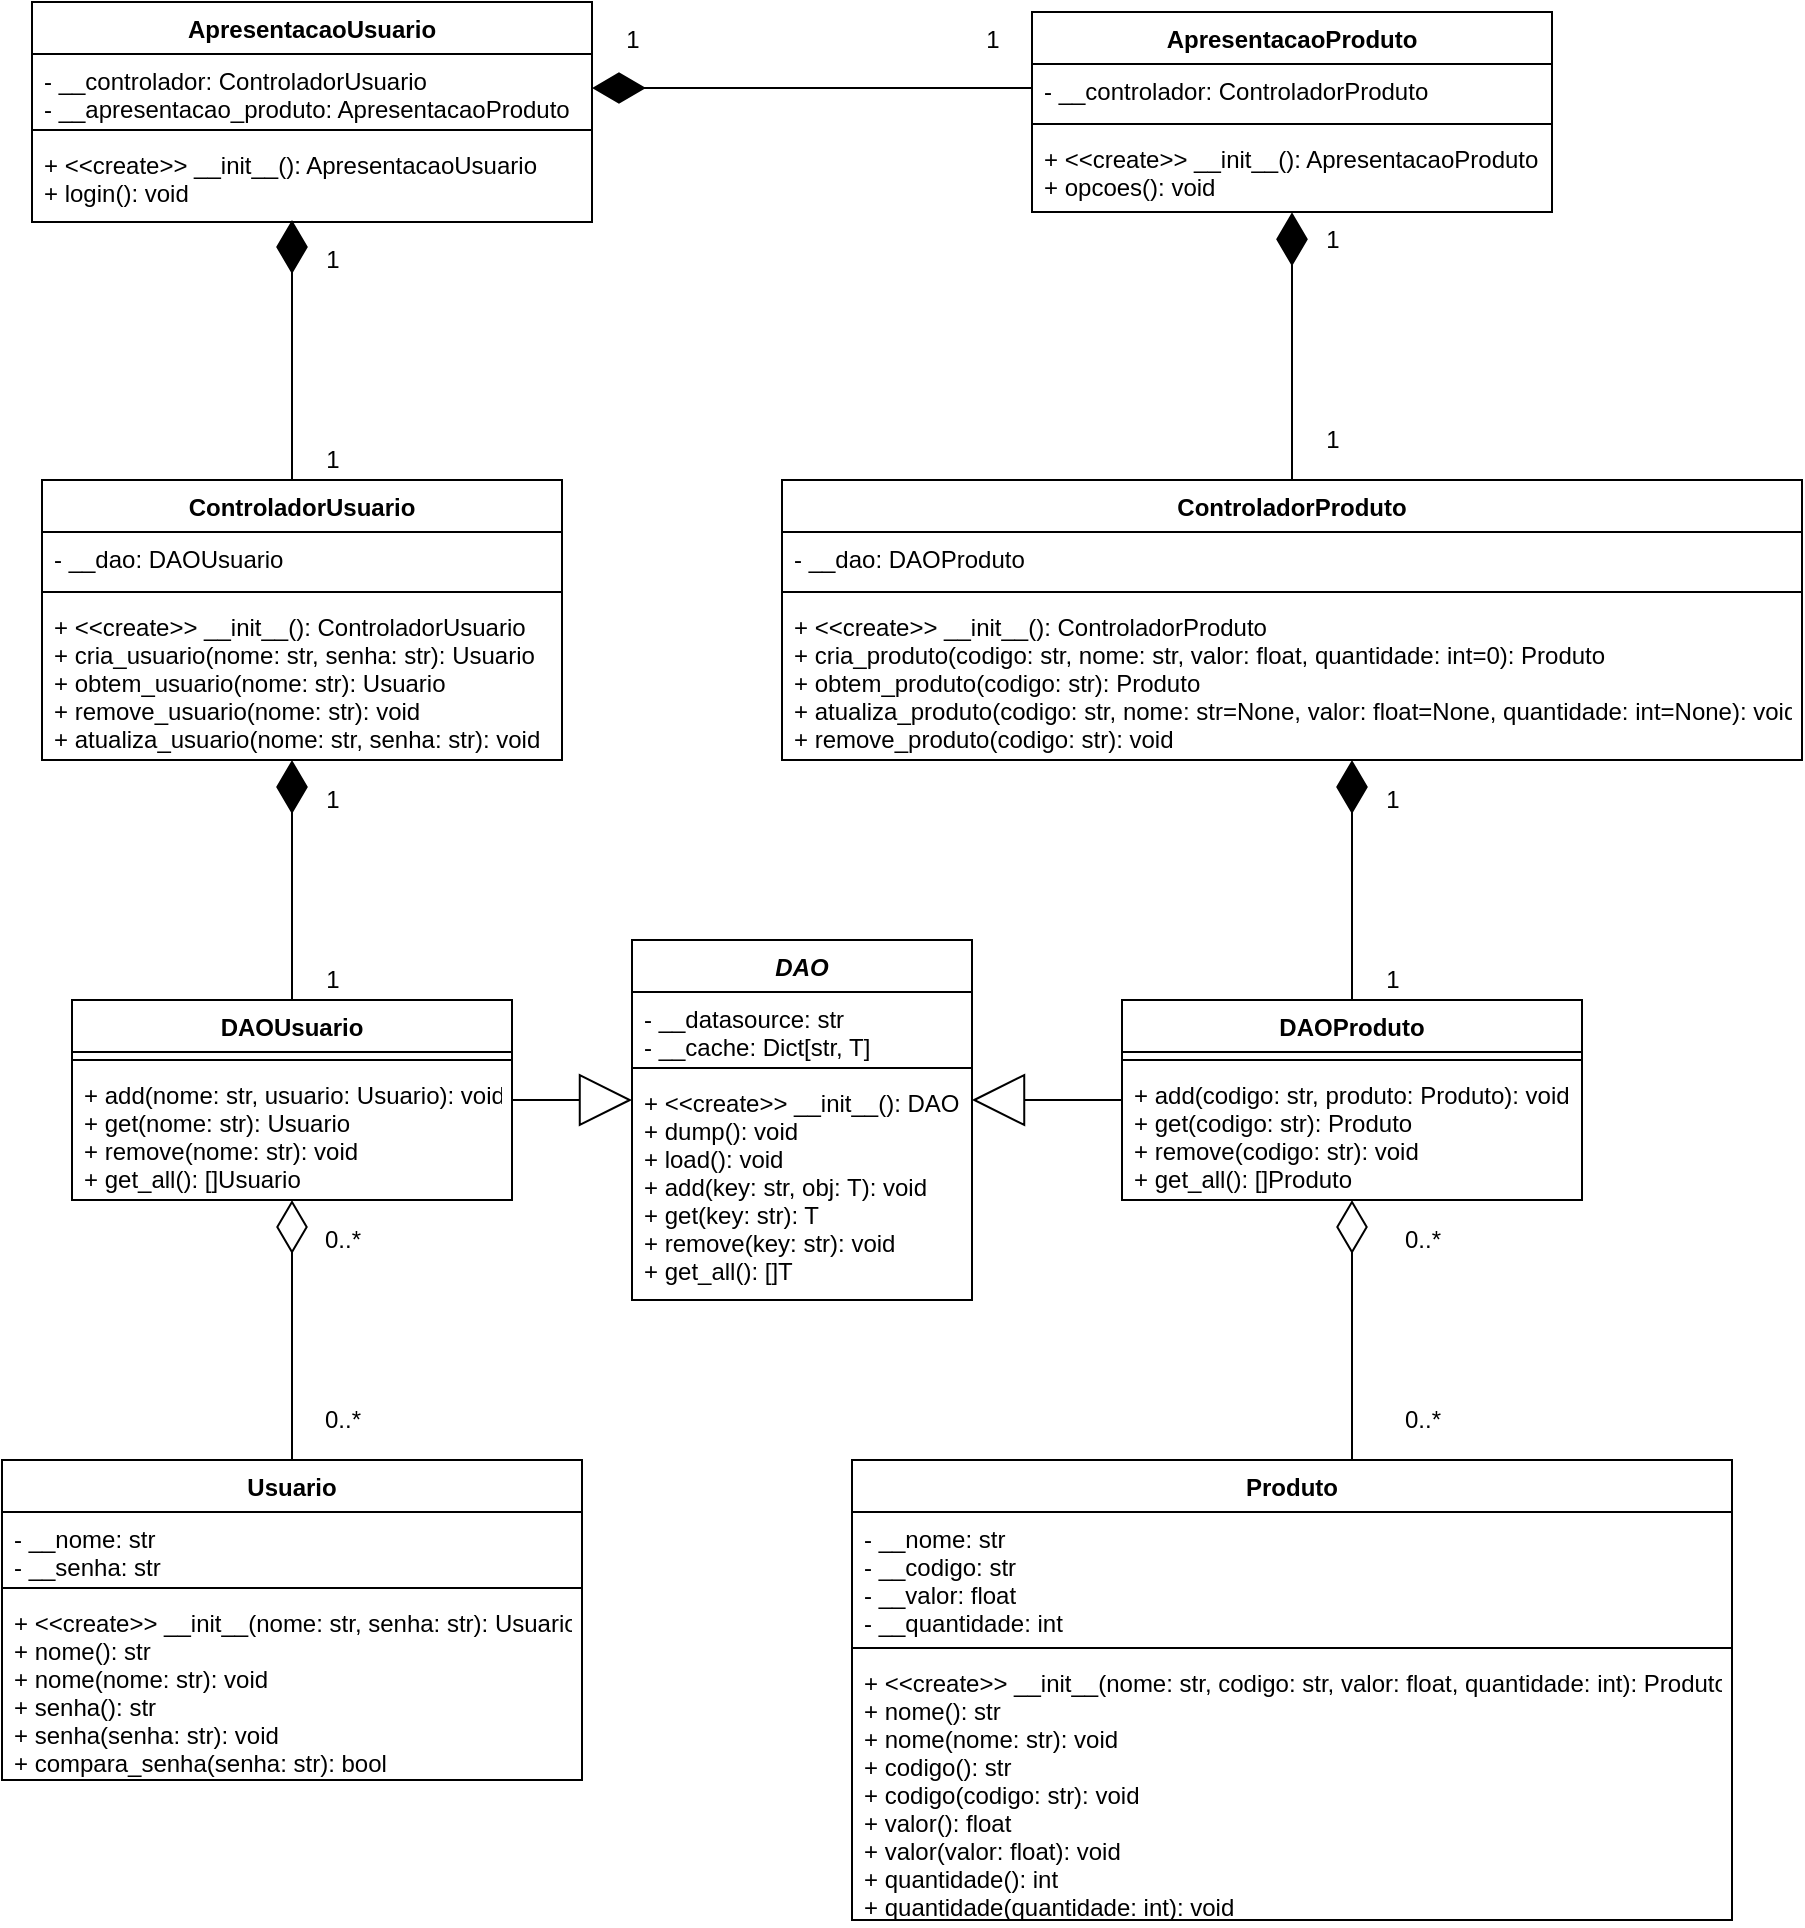 <mxfile version="14.9.5" type="device"><diagram id="xESPbtG9BcrLmHbSte3v" name="Page-1"><mxGraphModel dx="1736" dy="926" grid="1" gridSize="10" guides="1" tooltips="1" connect="1" arrows="1" fold="1" page="1" pageScale="1" pageWidth="850" pageHeight="1100" math="0" shadow="0"><root><mxCell id="0"/><mxCell id="1" parent="0"/><mxCell id="spooTfYoWYVpRWsJJKMv-37" value="ApresentacaoUsuario" style="swimlane;fontStyle=1;align=center;verticalAlign=top;childLayout=stackLayout;horizontal=1;startSize=26;horizontalStack=0;resizeParent=1;resizeParentMax=0;resizeLast=0;collapsible=1;marginBottom=0;" parent="1" vertex="1"><mxGeometry x="240" y="41" width="280" height="110" as="geometry"/></mxCell><mxCell id="spooTfYoWYVpRWsJJKMv-38" value="- __controlador: ControladorUsuario&#xA;- __apresentacao_produto: ApresentacaoProduto" style="text;strokeColor=none;fillColor=none;align=left;verticalAlign=top;spacingLeft=4;spacingRight=4;overflow=hidden;rotatable=0;points=[[0,0.5],[1,0.5]];portConstraint=eastwest;" parent="spooTfYoWYVpRWsJJKMv-37" vertex="1"><mxGeometry y="26" width="280" height="34" as="geometry"/></mxCell><mxCell id="spooTfYoWYVpRWsJJKMv-39" value="" style="line;strokeWidth=1;fillColor=none;align=left;verticalAlign=middle;spacingTop=-1;spacingLeft=3;spacingRight=3;rotatable=0;labelPosition=right;points=[];portConstraint=eastwest;" parent="spooTfYoWYVpRWsJJKMv-37" vertex="1"><mxGeometry y="60" width="280" height="8" as="geometry"/></mxCell><mxCell id="spooTfYoWYVpRWsJJKMv-40" value="+ &lt;&lt;create&gt;&gt; __init__(): ApresentacaoUsuario&#xA;+ login(): void" style="text;strokeColor=none;fillColor=none;align=left;verticalAlign=top;spacingLeft=4;spacingRight=4;overflow=hidden;rotatable=0;points=[[0,0.5],[1,0.5]];portConstraint=eastwest;" parent="spooTfYoWYVpRWsJJKMv-37" vertex="1"><mxGeometry y="68" width="280" height="42" as="geometry"/></mxCell><mxCell id="spooTfYoWYVpRWsJJKMv-126" style="edgeStyle=orthogonalEdgeStyle;rounded=0;orthogonalLoop=1;jettySize=auto;html=1;startArrow=none;startFill=0;endArrow=diamondThin;endFill=1;startSize=24;endSize=24;" parent="1" source="spooTfYoWYVpRWsJJKMv-66" target="spooTfYoWYVpRWsJJKMv-38" edge="1"><mxGeometry relative="1" as="geometry"><Array as="points"><mxPoint x="680" y="84"/><mxPoint x="680" y="84"/></Array></mxGeometry></mxCell><mxCell id="spooTfYoWYVpRWsJJKMv-66" value="ApresentacaoProduto" style="swimlane;fontStyle=1;align=center;verticalAlign=top;childLayout=stackLayout;horizontal=1;startSize=26;horizontalStack=0;resizeParent=1;resizeParentMax=0;resizeLast=0;collapsible=1;marginBottom=0;" parent="1" vertex="1"><mxGeometry x="740" y="46" width="260" height="100" as="geometry"/></mxCell><mxCell id="spooTfYoWYVpRWsJJKMv-67" value="- __controlador: ControladorProduto" style="text;strokeColor=none;fillColor=none;align=left;verticalAlign=top;spacingLeft=4;spacingRight=4;overflow=hidden;rotatable=0;points=[[0,0.5],[1,0.5]];portConstraint=eastwest;" parent="spooTfYoWYVpRWsJJKMv-66" vertex="1"><mxGeometry y="26" width="260" height="26" as="geometry"/></mxCell><mxCell id="spooTfYoWYVpRWsJJKMv-68" value="" style="line;strokeWidth=1;fillColor=none;align=left;verticalAlign=middle;spacingTop=-1;spacingLeft=3;spacingRight=3;rotatable=0;labelPosition=right;points=[];portConstraint=eastwest;" parent="spooTfYoWYVpRWsJJKMv-66" vertex="1"><mxGeometry y="52" width="260" height="8" as="geometry"/></mxCell><mxCell id="spooTfYoWYVpRWsJJKMv-69" value="+ &lt;&lt;create&gt;&gt; __init__(): ApresentacaoProduto&#xA;+ opcoes(): void" style="text;strokeColor=none;fillColor=none;align=left;verticalAlign=top;spacingLeft=4;spacingRight=4;overflow=hidden;rotatable=0;points=[[0,0.5],[1,0.5]];portConstraint=eastwest;" parent="spooTfYoWYVpRWsJJKMv-66" vertex="1"><mxGeometry y="60" width="260" height="40" as="geometry"/></mxCell><mxCell id="spooTfYoWYVpRWsJJKMv-130" value="1" style="text;html=1;align=center;verticalAlign=middle;resizable=0;points=[];autosize=1;strokeColor=none;" parent="1" vertex="1"><mxGeometry x="530" y="50" width="20" height="20" as="geometry"/></mxCell><mxCell id="spooTfYoWYVpRWsJJKMv-131" value="1" style="text;html=1;align=center;verticalAlign=middle;resizable=0;points=[];autosize=1;strokeColor=none;" parent="1" vertex="1"><mxGeometry x="710" y="50" width="20" height="20" as="geometry"/></mxCell><mxCell id="XayzdrTJDVy0ey67G-hG-1" value="DAO" style="swimlane;fontStyle=3;align=center;verticalAlign=top;childLayout=stackLayout;horizontal=1;startSize=26;horizontalStack=0;resizeParent=1;resizeParentMax=0;resizeLast=0;collapsible=1;marginBottom=0;" parent="1" vertex="1"><mxGeometry x="540" y="510" width="170" height="180" as="geometry"/></mxCell><mxCell id="XayzdrTJDVy0ey67G-hG-2" value="- __datasource: str&#xA;- __cache: Dict[str, T]" style="text;strokeColor=none;fillColor=none;align=left;verticalAlign=top;spacingLeft=4;spacingRight=4;overflow=hidden;rotatable=0;points=[[0,0.5],[1,0.5]];portConstraint=eastwest;" parent="XayzdrTJDVy0ey67G-hG-1" vertex="1"><mxGeometry y="26" width="170" height="34" as="geometry"/></mxCell><mxCell id="XayzdrTJDVy0ey67G-hG-3" value="" style="line;strokeWidth=1;fillColor=none;align=left;verticalAlign=middle;spacingTop=-1;spacingLeft=3;spacingRight=3;rotatable=0;labelPosition=right;points=[];portConstraint=eastwest;" parent="XayzdrTJDVy0ey67G-hG-1" vertex="1"><mxGeometry y="60" width="170" height="8" as="geometry"/></mxCell><mxCell id="XayzdrTJDVy0ey67G-hG-4" value="+ &lt;&lt;create&gt;&gt; __init__(): DAO&#xA;+ dump(): void&#xA;+ load(): void&#xA;+ add(key: str, obj: T): void&#xA;+ get(key: str): T&#xA;+ remove(key: str): void&#xA;+ get_all(): []T" style="text;strokeColor=none;fillColor=none;align=left;verticalAlign=top;spacingLeft=4;spacingRight=4;overflow=hidden;rotatable=0;points=[[0,0.5],[1,0.5]];portConstraint=eastwest;" parent="XayzdrTJDVy0ey67G-hG-1" vertex="1"><mxGeometry y="68" width="170" height="112" as="geometry"/></mxCell><mxCell id="XayzdrTJDVy0ey67G-hG-38" style="edgeStyle=orthogonalEdgeStyle;rounded=0;orthogonalLoop=1;jettySize=auto;html=1;endArrow=diamondThin;endFill=1;endSize=24;" parent="1" source="XayzdrTJDVy0ey67G-hG-6" target="XayzdrTJDVy0ey67G-hG-15" edge="1"><mxGeometry relative="1" as="geometry"><Array as="points"><mxPoint x="370" y="460"/><mxPoint x="370" y="460"/></Array></mxGeometry></mxCell><mxCell id="XayzdrTJDVy0ey67G-hG-43" style="edgeStyle=orthogonalEdgeStyle;rounded=0;orthogonalLoop=1;jettySize=auto;html=1;endArrow=block;endFill=0;endSize=24;" parent="1" source="XayzdrTJDVy0ey67G-hG-6" target="XayzdrTJDVy0ey67G-hG-1" edge="1"><mxGeometry relative="1" as="geometry"><Array as="points"><mxPoint x="510" y="590"/><mxPoint x="510" y="590"/></Array></mxGeometry></mxCell><mxCell id="XayzdrTJDVy0ey67G-hG-6" value="DAOUsuario" style="swimlane;fontStyle=1;align=center;verticalAlign=top;childLayout=stackLayout;horizontal=1;startSize=26;horizontalStack=0;resizeParent=1;resizeParentMax=0;resizeLast=0;collapsible=1;marginBottom=0;" parent="1" vertex="1"><mxGeometry x="260" y="540" width="220" height="100" as="geometry"/></mxCell><mxCell id="XayzdrTJDVy0ey67G-hG-8" value="" style="line;strokeWidth=1;fillColor=none;align=left;verticalAlign=middle;spacingTop=-1;spacingLeft=3;spacingRight=3;rotatable=0;labelPosition=right;points=[];portConstraint=eastwest;" parent="XayzdrTJDVy0ey67G-hG-6" vertex="1"><mxGeometry y="26" width="220" height="8" as="geometry"/></mxCell><mxCell id="XayzdrTJDVy0ey67G-hG-9" value="+ add(nome: str, usuario: Usuario): void&#xA;+ get(nome: str): Usuario&#xA;+ remove(nome: str): void&#xA;+ get_all(): []Usuario&#xA;" style="text;strokeColor=none;fillColor=none;align=left;verticalAlign=top;spacingLeft=4;spacingRight=4;overflow=hidden;rotatable=0;points=[[0,0.5],[1,0.5]];portConstraint=eastwest;" parent="XayzdrTJDVy0ey67G-hG-6" vertex="1"><mxGeometry y="34" width="220" height="66" as="geometry"/></mxCell><mxCell id="XayzdrTJDVy0ey67G-hG-41" style="edgeStyle=orthogonalEdgeStyle;rounded=0;orthogonalLoop=1;jettySize=auto;html=1;endArrow=diamondThin;endFill=1;endSize=24;" parent="1" source="XayzdrTJDVy0ey67G-hG-10" target="XayzdrTJDVy0ey67G-hG-25" edge="1"><mxGeometry relative="1" as="geometry"><Array as="points"><mxPoint x="900" y="460"/><mxPoint x="900" y="460"/></Array></mxGeometry></mxCell><mxCell id="XayzdrTJDVy0ey67G-hG-42" style="edgeStyle=orthogonalEdgeStyle;rounded=0;orthogonalLoop=1;jettySize=auto;html=1;endArrow=block;endFill=0;endSize=24;" parent="1" source="XayzdrTJDVy0ey67G-hG-10" target="XayzdrTJDVy0ey67G-hG-4" edge="1"><mxGeometry relative="1" as="geometry"><Array as="points"><mxPoint x="740" y="590"/><mxPoint x="740" y="590"/></Array></mxGeometry></mxCell><mxCell id="XayzdrTJDVy0ey67G-hG-10" value="DAOProduto" style="swimlane;fontStyle=1;align=center;verticalAlign=top;childLayout=stackLayout;horizontal=1;startSize=26;horizontalStack=0;resizeParent=1;resizeParentMax=0;resizeLast=0;collapsible=1;marginBottom=0;" parent="1" vertex="1"><mxGeometry x="785" y="540" width="230" height="100" as="geometry"/></mxCell><mxCell id="XayzdrTJDVy0ey67G-hG-12" value="" style="line;strokeWidth=1;fillColor=none;align=left;verticalAlign=middle;spacingTop=-1;spacingLeft=3;spacingRight=3;rotatable=0;labelPosition=right;points=[];portConstraint=eastwest;" parent="XayzdrTJDVy0ey67G-hG-10" vertex="1"><mxGeometry y="26" width="230" height="8" as="geometry"/></mxCell><mxCell id="XayzdrTJDVy0ey67G-hG-13" value="+ add(codigo: str, produto: Produto): void&#xA;+ get(codigo: str): Produto&#xA;+ remove(codigo: str): void&#xA;+ get_all(): []Produto&#xA;" style="text;strokeColor=none;fillColor=none;align=left;verticalAlign=top;spacingLeft=4;spacingRight=4;overflow=hidden;rotatable=0;points=[[0,0.5],[1,0.5]];portConstraint=eastwest;" parent="XayzdrTJDVy0ey67G-hG-10" vertex="1"><mxGeometry y="34" width="230" height="66" as="geometry"/></mxCell><mxCell id="XayzdrTJDVy0ey67G-hG-37" style="edgeStyle=orthogonalEdgeStyle;rounded=0;orthogonalLoop=1;jettySize=auto;html=1;endArrow=diamondThin;endFill=1;endSize=24;" parent="1" source="XayzdrTJDVy0ey67G-hG-15" edge="1"><mxGeometry relative="1" as="geometry"><mxPoint x="370" y="150" as="targetPoint"/><Array as="points"><mxPoint x="370" y="250"/><mxPoint x="370" y="250"/></Array></mxGeometry></mxCell><mxCell id="XayzdrTJDVy0ey67G-hG-15" value="ControladorUsuario" style="swimlane;fontStyle=1;align=center;verticalAlign=top;childLayout=stackLayout;horizontal=1;startSize=26;horizontalStack=0;resizeParent=1;resizeParentMax=0;resizeLast=0;collapsible=1;marginBottom=0;" parent="1" vertex="1"><mxGeometry x="245" y="280" width="260" height="140" as="geometry"/></mxCell><mxCell id="XayzdrTJDVy0ey67G-hG-16" value="- __dao: DAOUsuario" style="text;strokeColor=none;fillColor=none;align=left;verticalAlign=top;spacingLeft=4;spacingRight=4;overflow=hidden;rotatable=0;points=[[0,0.5],[1,0.5]];portConstraint=eastwest;" parent="XayzdrTJDVy0ey67G-hG-15" vertex="1"><mxGeometry y="26" width="260" height="26" as="geometry"/></mxCell><mxCell id="XayzdrTJDVy0ey67G-hG-17" value="" style="line;strokeWidth=1;fillColor=none;align=left;verticalAlign=middle;spacingTop=-1;spacingLeft=3;spacingRight=3;rotatable=0;labelPosition=right;points=[];portConstraint=eastwest;" parent="XayzdrTJDVy0ey67G-hG-15" vertex="1"><mxGeometry y="52" width="260" height="8" as="geometry"/></mxCell><mxCell id="XayzdrTJDVy0ey67G-hG-18" value="+ &lt;&lt;create&gt;&gt; __init__(): ControladorUsuario&#xA;+ cria_usuario(nome: str, senha: str): Usuario&#xA;+ obtem_usuario(nome: str): Usuario&#xA;+ remove_usuario(nome: str): void&#xA;+ atualiza_usuario(nome: str, senha: str): void&#xA;" style="text;strokeColor=none;fillColor=none;align=left;verticalAlign=top;spacingLeft=4;spacingRight=4;overflow=hidden;rotatable=0;points=[[0,0.5],[1,0.5]];portConstraint=eastwest;" parent="XayzdrTJDVy0ey67G-hG-15" vertex="1"><mxGeometry y="60" width="260" height="80" as="geometry"/></mxCell><mxCell id="XayzdrTJDVy0ey67G-hG-39" style="edgeStyle=orthogonalEdgeStyle;rounded=0;orthogonalLoop=1;jettySize=auto;html=1;endArrow=diamondThin;endFill=0;endSize=24;" parent="1" source="XayzdrTJDVy0ey67G-hG-19" target="XayzdrTJDVy0ey67G-hG-6" edge="1"><mxGeometry relative="1" as="geometry"/></mxCell><mxCell id="XayzdrTJDVy0ey67G-hG-19" value="Usuario" style="swimlane;fontStyle=1;align=center;verticalAlign=top;childLayout=stackLayout;horizontal=1;startSize=26;horizontalStack=0;resizeParent=1;resizeParentMax=0;resizeLast=0;collapsible=1;marginBottom=0;" parent="1" vertex="1"><mxGeometry x="225" y="770" width="290" height="160" as="geometry"/></mxCell><mxCell id="XayzdrTJDVy0ey67G-hG-20" value="- __nome: str&#xA;- __senha: str" style="text;strokeColor=none;fillColor=none;align=left;verticalAlign=top;spacingLeft=4;spacingRight=4;overflow=hidden;rotatable=0;points=[[0,0.5],[1,0.5]];portConstraint=eastwest;" parent="XayzdrTJDVy0ey67G-hG-19" vertex="1"><mxGeometry y="26" width="290" height="34" as="geometry"/></mxCell><mxCell id="XayzdrTJDVy0ey67G-hG-21" value="" style="line;strokeWidth=1;fillColor=none;align=left;verticalAlign=middle;spacingTop=-1;spacingLeft=3;spacingRight=3;rotatable=0;labelPosition=right;points=[];portConstraint=eastwest;" parent="XayzdrTJDVy0ey67G-hG-19" vertex="1"><mxGeometry y="60" width="290" height="8" as="geometry"/></mxCell><mxCell id="XayzdrTJDVy0ey67G-hG-22" value="+ &lt;&lt;create&gt;&gt; __init__(nome: str, senha: str): Usuario&#xA;+ nome(): str&#xA;+ nome(nome: str): void&#xA;+ senha(): str&#xA;+ senha(senha: str): void&#xA;+ compara_senha(senha: str): bool&#xA;" style="text;strokeColor=none;fillColor=none;align=left;verticalAlign=top;spacingLeft=4;spacingRight=4;overflow=hidden;rotatable=0;points=[[0,0.5],[1,0.5]];portConstraint=eastwest;" parent="XayzdrTJDVy0ey67G-hG-19" vertex="1"><mxGeometry y="68" width="290" height="92" as="geometry"/></mxCell><mxCell id="XayzdrTJDVy0ey67G-hG-36" style="edgeStyle=orthogonalEdgeStyle;rounded=0;orthogonalLoop=1;jettySize=auto;html=1;entryX=0.5;entryY=1.004;entryDx=0;entryDy=0;entryPerimeter=0;endArrow=diamondThin;endFill=1;endSize=24;" parent="1" source="XayzdrTJDVy0ey67G-hG-25" target="spooTfYoWYVpRWsJJKMv-69" edge="1"><mxGeometry relative="1" as="geometry"/></mxCell><mxCell id="XayzdrTJDVy0ey67G-hG-25" value="ControladorProduto" style="swimlane;fontStyle=1;align=center;verticalAlign=top;childLayout=stackLayout;horizontal=1;startSize=26;horizontalStack=0;resizeParent=1;resizeParentMax=0;resizeLast=0;collapsible=1;marginBottom=0;" parent="1" vertex="1"><mxGeometry x="615" y="280" width="510" height="140" as="geometry"/></mxCell><mxCell id="XayzdrTJDVy0ey67G-hG-26" value="- __dao: DAOProduto" style="text;strokeColor=none;fillColor=none;align=left;verticalAlign=top;spacingLeft=4;spacingRight=4;overflow=hidden;rotatable=0;points=[[0,0.5],[1,0.5]];portConstraint=eastwest;" parent="XayzdrTJDVy0ey67G-hG-25" vertex="1"><mxGeometry y="26" width="510" height="26" as="geometry"/></mxCell><mxCell id="XayzdrTJDVy0ey67G-hG-27" value="" style="line;strokeWidth=1;fillColor=none;align=left;verticalAlign=middle;spacingTop=-1;spacingLeft=3;spacingRight=3;rotatable=0;labelPosition=right;points=[];portConstraint=eastwest;" parent="XayzdrTJDVy0ey67G-hG-25" vertex="1"><mxGeometry y="52" width="510" height="8" as="geometry"/></mxCell><mxCell id="XayzdrTJDVy0ey67G-hG-28" value="+ &lt;&lt;create&gt;&gt; __init__(): ControladorProduto&#xA;+ cria_produto(codigo: str, nome: str, valor: float, quantidade: int=0): Produto&#xA;+ obtem_produto(codigo: str): Produto&#xA;+ atualiza_produto(codigo: str, nome: str=None, valor: float=None, quantidade: int=None): void&#xA;+ remove_produto(codigo: str): void&#xA;" style="text;strokeColor=none;fillColor=none;align=left;verticalAlign=top;spacingLeft=4;spacingRight=4;overflow=hidden;rotatable=0;points=[[0,0.5],[1,0.5]];portConstraint=eastwest;" parent="XayzdrTJDVy0ey67G-hG-25" vertex="1"><mxGeometry y="60" width="510" height="80" as="geometry"/></mxCell><mxCell id="XayzdrTJDVy0ey67G-hG-40" style="edgeStyle=orthogonalEdgeStyle;rounded=0;orthogonalLoop=1;jettySize=auto;html=1;endArrow=diamondThin;endFill=0;endSize=24;" parent="1" source="XayzdrTJDVy0ey67G-hG-30" target="XayzdrTJDVy0ey67G-hG-10" edge="1"><mxGeometry relative="1" as="geometry"><Array as="points"><mxPoint x="900" y="740"/><mxPoint x="900" y="740"/></Array></mxGeometry></mxCell><mxCell id="XayzdrTJDVy0ey67G-hG-30" value="Produto" style="swimlane;fontStyle=1;align=center;verticalAlign=top;childLayout=stackLayout;horizontal=1;startSize=26;horizontalStack=0;resizeParent=1;resizeParentMax=0;resizeLast=0;collapsible=1;marginBottom=0;" parent="1" vertex="1"><mxGeometry x="650" y="770" width="440" height="230" as="geometry"/></mxCell><mxCell id="XayzdrTJDVy0ey67G-hG-31" value="- __nome: str&#xA;- __codigo: str&#xA;- __valor: float&#xA;- __quantidade: int" style="text;strokeColor=none;fillColor=none;align=left;verticalAlign=top;spacingLeft=4;spacingRight=4;overflow=hidden;rotatable=0;points=[[0,0.5],[1,0.5]];portConstraint=eastwest;" parent="XayzdrTJDVy0ey67G-hG-30" vertex="1"><mxGeometry y="26" width="440" height="64" as="geometry"/></mxCell><mxCell id="XayzdrTJDVy0ey67G-hG-32" value="" style="line;strokeWidth=1;fillColor=none;align=left;verticalAlign=middle;spacingTop=-1;spacingLeft=3;spacingRight=3;rotatable=0;labelPosition=right;points=[];portConstraint=eastwest;" parent="XayzdrTJDVy0ey67G-hG-30" vertex="1"><mxGeometry y="90" width="440" height="8" as="geometry"/></mxCell><mxCell id="XayzdrTJDVy0ey67G-hG-33" value="+ &lt;&lt;create&gt;&gt; __init__(nome: str, codigo: str, valor: float, quantidade: int): Produto&#xA;+ nome(): str&#xA;+ nome(nome: str): void&#xA;+ codigo(): str&#xA;+ codigo(codigo: str): void&#xA;+ valor(): float&#xA;+ valor(valor: float): void&#xA;+ quantidade(): int&#xA;+ quantidade(quantidade: int): void" style="text;strokeColor=none;fillColor=none;align=left;verticalAlign=top;spacingLeft=4;spacingRight=4;overflow=hidden;rotatable=0;points=[[0,0.5],[1,0.5]];portConstraint=eastwest;" parent="XayzdrTJDVy0ey67G-hG-30" vertex="1"><mxGeometry y="98" width="440" height="132" as="geometry"/></mxCell><mxCell id="XayzdrTJDVy0ey67G-hG-35" style="edgeStyle=orthogonalEdgeStyle;rounded=0;orthogonalLoop=1;jettySize=auto;html=1;exitX=1;exitY=0.5;exitDx=0;exitDy=0;" parent="XayzdrTJDVy0ey67G-hG-30" source="XayzdrTJDVy0ey67G-hG-33" target="XayzdrTJDVy0ey67G-hG-33" edge="1"><mxGeometry relative="1" as="geometry"/></mxCell><mxCell id="XayzdrTJDVy0ey67G-hG-44" value="1" style="text;html=1;align=center;verticalAlign=middle;resizable=0;points=[];autosize=1;strokeColor=none;" parent="1" vertex="1"><mxGeometry x="380" y="160" width="20" height="20" as="geometry"/></mxCell><mxCell id="XayzdrTJDVy0ey67G-hG-45" value="1" style="text;html=1;align=center;verticalAlign=middle;resizable=0;points=[];autosize=1;strokeColor=none;" parent="1" vertex="1"><mxGeometry x="380" y="260" width="20" height="20" as="geometry"/></mxCell><mxCell id="XayzdrTJDVy0ey67G-hG-46" value="1" style="text;html=1;align=center;verticalAlign=middle;resizable=0;points=[];autosize=1;strokeColor=none;" parent="1" vertex="1"><mxGeometry x="880" y="150" width="20" height="20" as="geometry"/></mxCell><mxCell id="XayzdrTJDVy0ey67G-hG-47" value="1" style="text;html=1;align=center;verticalAlign=middle;resizable=0;points=[];autosize=1;strokeColor=none;" parent="1" vertex="1"><mxGeometry x="880" y="250" width="20" height="20" as="geometry"/></mxCell><mxCell id="XayzdrTJDVy0ey67G-hG-48" value="1" style="text;html=1;align=center;verticalAlign=middle;resizable=0;points=[];autosize=1;strokeColor=none;" parent="1" vertex="1"><mxGeometry x="910" y="430" width="20" height="20" as="geometry"/></mxCell><mxCell id="XayzdrTJDVy0ey67G-hG-49" value="1" style="text;html=1;align=center;verticalAlign=middle;resizable=0;points=[];autosize=1;strokeColor=none;" parent="1" vertex="1"><mxGeometry x="910" y="520" width="20" height="20" as="geometry"/></mxCell><mxCell id="XayzdrTJDVy0ey67G-hG-50" value="0..*" style="text;html=1;align=center;verticalAlign=middle;resizable=0;points=[];autosize=1;strokeColor=none;" parent="1" vertex="1"><mxGeometry x="920" y="650" width="30" height="20" as="geometry"/></mxCell><mxCell id="XayzdrTJDVy0ey67G-hG-51" value="0..*" style="text;html=1;align=center;verticalAlign=middle;resizable=0;points=[];autosize=1;strokeColor=none;" parent="1" vertex="1"><mxGeometry x="920" y="740" width="30" height="20" as="geometry"/></mxCell><mxCell id="XayzdrTJDVy0ey67G-hG-52" value="0..*" style="text;html=1;align=center;verticalAlign=middle;resizable=0;points=[];autosize=1;strokeColor=none;" parent="1" vertex="1"><mxGeometry x="380" y="650" width="30" height="20" as="geometry"/></mxCell><mxCell id="XayzdrTJDVy0ey67G-hG-53" value="0..*" style="text;html=1;align=center;verticalAlign=middle;resizable=0;points=[];autosize=1;strokeColor=none;" parent="1" vertex="1"><mxGeometry x="380" y="740" width="30" height="20" as="geometry"/></mxCell><mxCell id="XayzdrTJDVy0ey67G-hG-54" value="1" style="text;html=1;align=center;verticalAlign=middle;resizable=0;points=[];autosize=1;strokeColor=none;" parent="1" vertex="1"><mxGeometry x="380" y="430" width="20" height="20" as="geometry"/></mxCell><mxCell id="XayzdrTJDVy0ey67G-hG-55" value="1" style="text;html=1;align=center;verticalAlign=middle;resizable=0;points=[];autosize=1;strokeColor=none;" parent="1" vertex="1"><mxGeometry x="380" y="520" width="20" height="20" as="geometry"/></mxCell></root></mxGraphModel></diagram></mxfile>